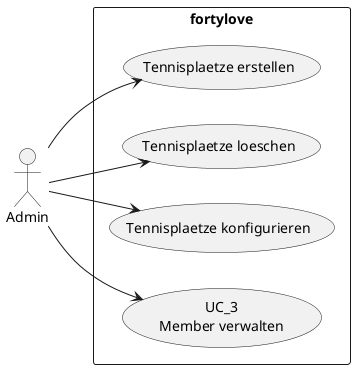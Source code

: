 @startuml
left to right direction
actor "Admin" as Actor
rectangle fortylove {
    Actor --> (Tennisplaetze erstellen)
    Actor --> (Tennisplaetze loeschen)
    Actor --> (Tennisplaetze konfigurieren)
    Actor --> (UC_3\nMember verwalten)
}

@enduml

